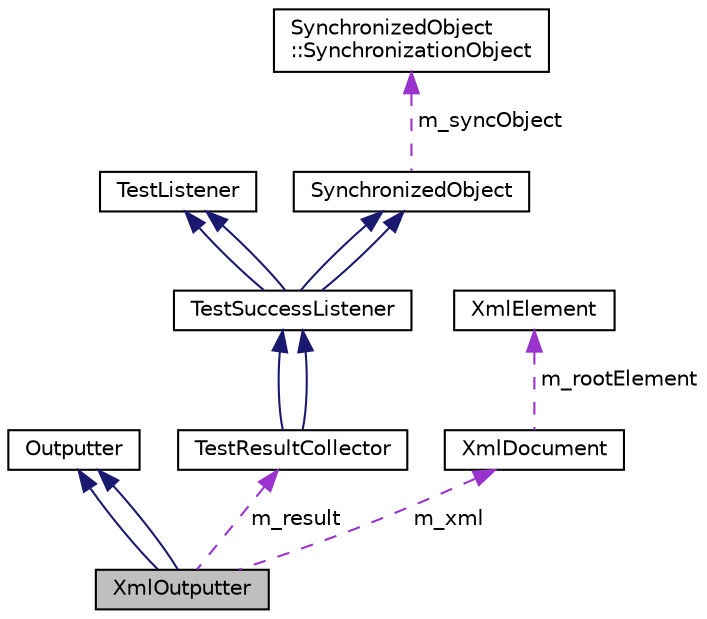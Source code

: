 digraph "XmlOutputter"
{
  edge [fontname="Helvetica",fontsize="10",labelfontname="Helvetica",labelfontsize="10"];
  node [fontname="Helvetica",fontsize="10",shape=record];
  Node1 [label="XmlOutputter",height=0.2,width=0.4,color="black", fillcolor="grey75", style="filled", fontcolor="black"];
  Node2 -> Node1 [dir="back",color="midnightblue",fontsize="10",style="solid"];
  Node2 [label="Outputter",height=0.2,width=0.4,color="black", fillcolor="white", style="filled",URL="$class_outputter.html",tooltip="Abstract outputter to print test result summary. "];
  Node2 -> Node1 [dir="back",color="midnightblue",fontsize="10",style="solid"];
  Node3 -> Node1 [dir="back",color="darkorchid3",fontsize="10",style="dashed",label=" m_result" ];
  Node3 [label="TestResultCollector",height=0.2,width=0.4,color="black", fillcolor="white", style="filled",URL="$class_test_result_collector.html",tooltip="Collects test result.A TestResultCollector is a TestListener which collects the results of executing ..."];
  Node4 -> Node3 [dir="back",color="midnightblue",fontsize="10",style="solid"];
  Node4 [label="TestSuccessListener",height=0.2,width=0.4,color="black", fillcolor="white", style="filled",URL="$class_test_success_listener.html",tooltip="TestListener that checks if any test case failed. "];
  Node5 -> Node4 [dir="back",color="midnightblue",fontsize="10",style="solid"];
  Node5 [label="TestListener",height=0.2,width=0.4,color="black", fillcolor="white", style="filled",URL="$class_test_listener.html",tooltip="Listener for test progress and result.Implementing the Observer pattern a TestListener may be registe..."];
  Node6 -> Node4 [dir="back",color="midnightblue",fontsize="10",style="solid"];
  Node6 [label="SynchronizedObject",height=0.2,width=0.4,color="black", fillcolor="white", style="filled",URL="$class_synchronized_object.html",tooltip="Base class for synchronized object. "];
  Node7 -> Node6 [dir="back",color="darkorchid3",fontsize="10",style="dashed",label=" m_syncObject" ];
  Node7 [label="SynchronizedObject\l::SynchronizationObject",height=0.2,width=0.4,color="black", fillcolor="white", style="filled",URL="$class_synchronized_object_1_1_synchronization_object.html",tooltip="Abstract synchronization object (mutex) "];
  Node5 -> Node4 [dir="back",color="midnightblue",fontsize="10",style="solid"];
  Node6 -> Node4 [dir="back",color="midnightblue",fontsize="10",style="solid"];
  Node4 -> Node3 [dir="back",color="midnightblue",fontsize="10",style="solid"];
  Node8 -> Node1 [dir="back",color="darkorchid3",fontsize="10",style="dashed",label=" m_xml" ];
  Node8 [label="XmlDocument",height=0.2,width=0.4,color="black", fillcolor="white", style="filled",URL="$class_xml_document.html",tooltip="A XML Document. "];
  Node9 -> Node8 [dir="back",color="darkorchid3",fontsize="10",style="dashed",label=" m_rootElement" ];
  Node9 [label="XmlElement",height=0.2,width=0.4,color="black", fillcolor="white", style="filled",URL="$class_xml_element.html",tooltip="A XML Element. "];
}
